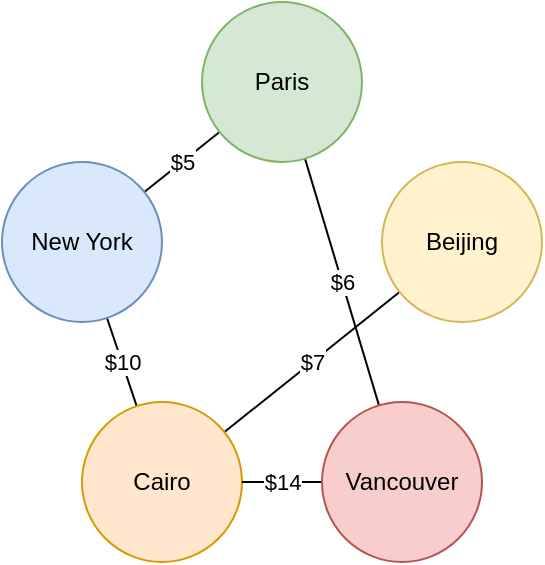 <mxfile version="14.6.13" type="device"><diagram id="5E0XXdEolK8RU5-r5i0F" name="Page-1"><mxGraphModel dx="782" dy="555" grid="1" gridSize="10" guides="1" tooltips="1" connect="1" arrows="1" fold="1" page="1" pageScale="1" pageWidth="850" pageHeight="1100" math="0" shadow="0"><root><mxCell id="0"/><mxCell id="1" parent="0"/><mxCell id="8HMEq4Th_rSSmq4qyx75-8" value="$5" style="rounded=0;orthogonalLoop=1;jettySize=auto;html=1;endArrow=none;endFill=0;" parent="1" source="8HMEq4Th_rSSmq4qyx75-1" target="8HMEq4Th_rSSmq4qyx75-2" edge="1"><mxGeometry relative="1" as="geometry"/></mxCell><mxCell id="8HMEq4Th_rSSmq4qyx75-9" value="$10" style="edgeStyle=none;rounded=0;orthogonalLoop=1;jettySize=auto;html=1;endArrow=none;endFill=0;" parent="1" source="8HMEq4Th_rSSmq4qyx75-1" target="8HMEq4Th_rSSmq4qyx75-4" edge="1"><mxGeometry relative="1" as="geometry"/></mxCell><mxCell id="8HMEq4Th_rSSmq4qyx75-1" value="New York" style="ellipse;whiteSpace=wrap;html=1;aspect=fixed;fillColor=#dae8fc;strokeColor=#6c8ebf;" parent="1" vertex="1"><mxGeometry x="200" y="160" width="80" height="80" as="geometry"/></mxCell><mxCell id="1m7O6U114onOq37ZW_Tb-1" value="$6" style="rounded=0;orthogonalLoop=1;jettySize=auto;html=1;endArrow=none;endFill=0;" edge="1" parent="1" source="8HMEq4Th_rSSmq4qyx75-2" target="8HMEq4Th_rSSmq4qyx75-5"><mxGeometry relative="1" as="geometry"/></mxCell><mxCell id="8HMEq4Th_rSSmq4qyx75-2" value="Paris" style="ellipse;whiteSpace=wrap;html=1;aspect=fixed;fillColor=#d5e8d4;strokeColor=#82b366;" parent="1" vertex="1"><mxGeometry x="300" y="80" width="80" height="80" as="geometry"/></mxCell><mxCell id="8HMEq4Th_rSSmq4qyx75-11" value="$7" style="edgeStyle=none;rounded=0;orthogonalLoop=1;jettySize=auto;html=1;endArrow=none;endFill=0;" parent="1" source="8HMEq4Th_rSSmq4qyx75-3" target="8HMEq4Th_rSSmq4qyx75-4" edge="1"><mxGeometry relative="1" as="geometry"/></mxCell><mxCell id="8HMEq4Th_rSSmq4qyx75-3" value="Beijing" style="ellipse;whiteSpace=wrap;html=1;aspect=fixed;fillColor=#fff2cc;strokeColor=#d6b656;" parent="1" vertex="1"><mxGeometry x="390" y="160" width="80" height="80" as="geometry"/></mxCell><mxCell id="8HMEq4Th_rSSmq4qyx75-4" value="Cairo" style="ellipse;whiteSpace=wrap;html=1;aspect=fixed;fillColor=#ffe6cc;strokeColor=#d79b00;" parent="1" vertex="1"><mxGeometry x="240" y="280" width="80" height="80" as="geometry"/></mxCell><mxCell id="8HMEq4Th_rSSmq4qyx75-10" value="$14" style="edgeStyle=none;rounded=0;orthogonalLoop=1;jettySize=auto;html=1;exitX=0;exitY=0.5;exitDx=0;exitDy=0;entryX=1;entryY=0.5;entryDx=0;entryDy=0;endArrow=none;endFill=0;" parent="1" source="8HMEq4Th_rSSmq4qyx75-5" target="8HMEq4Th_rSSmq4qyx75-4" edge="1"><mxGeometry relative="1" as="geometry"/></mxCell><mxCell id="8HMEq4Th_rSSmq4qyx75-5" value="Vancouver" style="ellipse;whiteSpace=wrap;html=1;aspect=fixed;fillColor=#f8cecc;strokeColor=#b85450;" parent="1" vertex="1"><mxGeometry x="360" y="280" width="80" height="80" as="geometry"/></mxCell></root></mxGraphModel></diagram></mxfile>